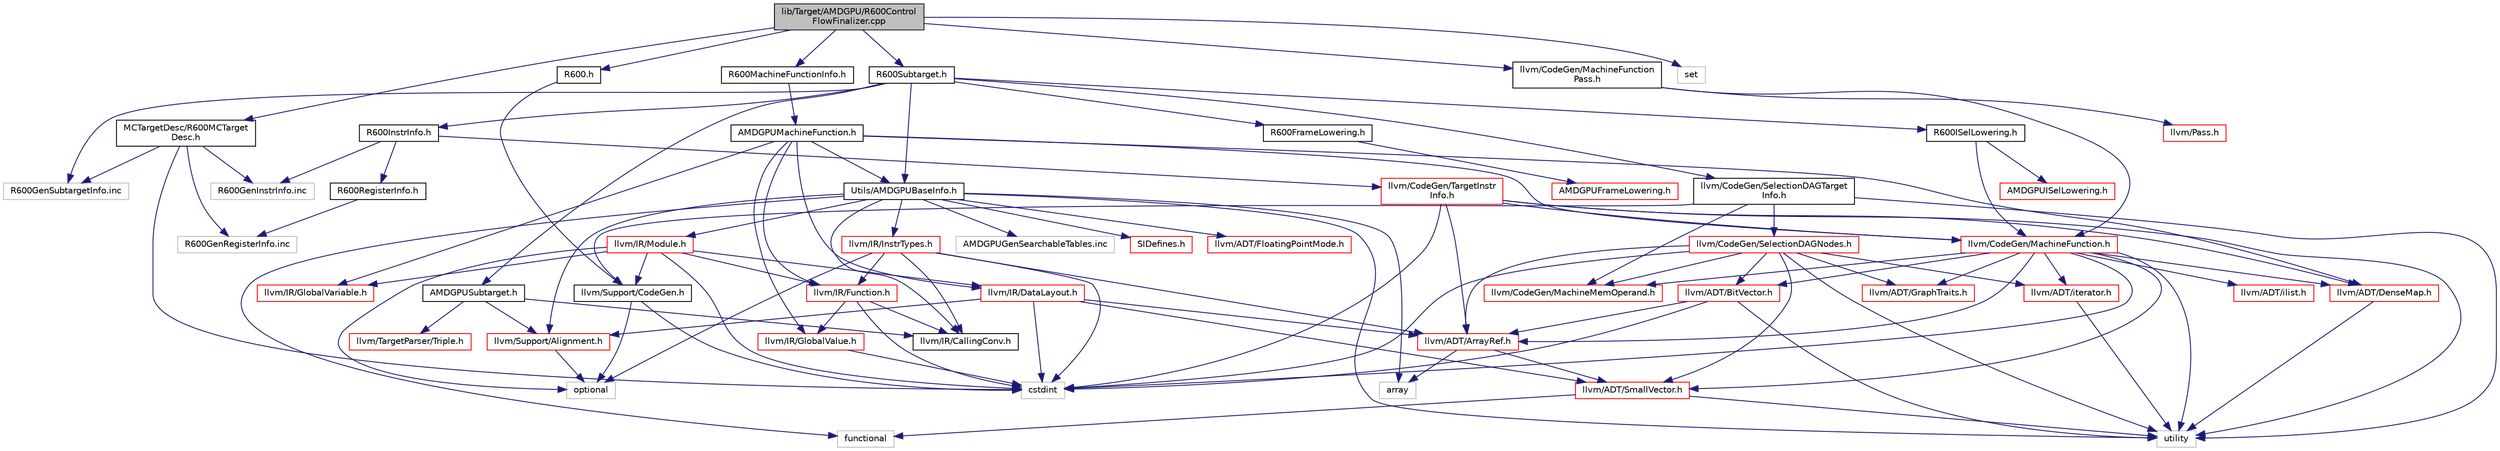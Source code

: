 digraph "lib/Target/AMDGPU/R600ControlFlowFinalizer.cpp"
{
 // LATEX_PDF_SIZE
  bgcolor="transparent";
  edge [fontname="Helvetica",fontsize="10",labelfontname="Helvetica",labelfontsize="10"];
  node [fontname="Helvetica",fontsize="10",shape=record];
  Node1 [label="lib/Target/AMDGPU/R600Control\lFlowFinalizer.cpp",height=0.2,width=0.4,color="black", fillcolor="grey75", style="filled", fontcolor="black",tooltip=" "];
  Node1 -> Node2 [color="midnightblue",fontsize="10",style="solid",fontname="Helvetica"];
  Node2 [label="MCTargetDesc/R600MCTarget\lDesc.h",height=0.2,width=0.4,color="black",URL="$R600MCTargetDesc_8h.html",tooltip=" "];
  Node2 -> Node3 [color="midnightblue",fontsize="10",style="solid",fontname="Helvetica"];
  Node3 [label="cstdint",height=0.2,width=0.4,color="grey75",tooltip=" "];
  Node2 -> Node4 [color="midnightblue",fontsize="10",style="solid",fontname="Helvetica"];
  Node4 [label="R600GenRegisterInfo.inc",height=0.2,width=0.4,color="grey75",tooltip=" "];
  Node2 -> Node5 [color="midnightblue",fontsize="10",style="solid",fontname="Helvetica"];
  Node5 [label="R600GenInstrInfo.inc",height=0.2,width=0.4,color="grey75",tooltip=" "];
  Node2 -> Node6 [color="midnightblue",fontsize="10",style="solid",fontname="Helvetica"];
  Node6 [label="R600GenSubtargetInfo.inc",height=0.2,width=0.4,color="grey75",tooltip=" "];
  Node1 -> Node7 [color="midnightblue",fontsize="10",style="solid",fontname="Helvetica"];
  Node7 [label="R600.h",height=0.2,width=0.4,color="black",URL="$R600_8h.html",tooltip=" "];
  Node7 -> Node8 [color="midnightblue",fontsize="10",style="solid",fontname="Helvetica"];
  Node8 [label="llvm/Support/CodeGen.h",height=0.2,width=0.4,color="black",URL="$CodeGen_8h.html",tooltip=" "];
  Node8 -> Node3 [color="midnightblue",fontsize="10",style="solid",fontname="Helvetica"];
  Node8 -> Node9 [color="midnightblue",fontsize="10",style="solid",fontname="Helvetica"];
  Node9 [label="optional",height=0.2,width=0.4,color="grey75",tooltip=" "];
  Node1 -> Node10 [color="midnightblue",fontsize="10",style="solid",fontname="Helvetica"];
  Node10 [label="R600MachineFunctionInfo.h",height=0.2,width=0.4,color="black",URL="$R600MachineFunctionInfo_8h.html",tooltip=" "];
  Node10 -> Node11 [color="midnightblue",fontsize="10",style="solid",fontname="Helvetica"];
  Node11 [label="AMDGPUMachineFunction.h",height=0.2,width=0.4,color="black",URL="$AMDGPUMachineFunction_8h.html",tooltip=" "];
  Node11 -> Node12 [color="midnightblue",fontsize="10",style="solid",fontname="Helvetica"];
  Node12 [label="Utils/AMDGPUBaseInfo.h",height=0.2,width=0.4,color="black",URL="$AMDGPUBaseInfo_8h.html",tooltip=" "];
  Node12 -> Node13 [color="midnightblue",fontsize="10",style="solid",fontname="Helvetica"];
  Node13 [label="SIDefines.h",height=0.2,width=0.4,color="red",URL="$SIDefines_8h.html",tooltip=" "];
  Node12 -> Node58 [color="midnightblue",fontsize="10",style="solid",fontname="Helvetica"];
  Node58 [label="llvm/ADT/FloatingPointMode.h",height=0.2,width=0.4,color="red",URL="$FloatingPointMode_8h.html",tooltip=" "];
  Node12 -> Node64 [color="midnightblue",fontsize="10",style="solid",fontname="Helvetica"];
  Node64 [label="llvm/IR/CallingConv.h",height=0.2,width=0.4,color="black",URL="$CallingConv_8h.html",tooltip=" "];
  Node12 -> Node65 [color="midnightblue",fontsize="10",style="solid",fontname="Helvetica"];
  Node65 [label="llvm/IR/InstrTypes.h",height=0.2,width=0.4,color="red",URL="$InstrTypes_8h.html",tooltip=" "];
  Node65 -> Node15 [color="midnightblue",fontsize="10",style="solid",fontname="Helvetica"];
  Node15 [label="llvm/ADT/ArrayRef.h",height=0.2,width=0.4,color="red",URL="$ArrayRef_8h.html",tooltip=" "];
  Node15 -> Node39 [color="midnightblue",fontsize="10",style="solid",fontname="Helvetica"];
  Node39 [label="llvm/ADT/SmallVector.h",height=0.2,width=0.4,color="red",URL="$SmallVector_8h.html",tooltip=" "];
  Node39 -> Node41 [color="midnightblue",fontsize="10",style="solid",fontname="Helvetica"];
  Node41 [label="functional",height=0.2,width=0.4,color="grey75",tooltip=" "];
  Node39 -> Node34 [color="midnightblue",fontsize="10",style="solid",fontname="Helvetica"];
  Node34 [label="utility",height=0.2,width=0.4,color="grey75",tooltip=" "];
  Node15 -> Node53 [color="midnightblue",fontsize="10",style="solid",fontname="Helvetica"];
  Node53 [label="array",height=0.2,width=0.4,color="grey75",tooltip=" "];
  Node65 -> Node64 [color="midnightblue",fontsize="10",style="solid",fontname="Helvetica"];
  Node65 -> Node89 [color="midnightblue",fontsize="10",style="solid",fontname="Helvetica"];
  Node89 [label="llvm/IR/Function.h",height=0.2,width=0.4,color="red",URL="$Function_8h.html",tooltip=" "];
  Node89 -> Node64 [color="midnightblue",fontsize="10",style="solid",fontname="Helvetica"];
  Node89 -> Node124 [color="midnightblue",fontsize="10",style="solid",fontname="Helvetica"];
  Node124 [label="llvm/IR/GlobalValue.h",height=0.2,width=0.4,color="red",URL="$GlobalValue_8h.html",tooltip=" "];
  Node124 -> Node3 [color="midnightblue",fontsize="10",style="solid",fontname="Helvetica"];
  Node89 -> Node3 [color="midnightblue",fontsize="10",style="solid",fontname="Helvetica"];
  Node65 -> Node3 [color="midnightblue",fontsize="10",style="solid",fontname="Helvetica"];
  Node65 -> Node9 [color="midnightblue",fontsize="10",style="solid",fontname="Helvetica"];
  Node12 -> Node128 [color="midnightblue",fontsize="10",style="solid",fontname="Helvetica"];
  Node128 [label="llvm/IR/Module.h",height=0.2,width=0.4,color="red",URL="$Module_8h.html",tooltip=" "];
  Node128 -> Node131 [color="midnightblue",fontsize="10",style="solid",fontname="Helvetica"];
  Node131 [label="llvm/IR/DataLayout.h",height=0.2,width=0.4,color="red",URL="$DataLayout_8h.html",tooltip=" "];
  Node131 -> Node15 [color="midnightblue",fontsize="10",style="solid",fontname="Helvetica"];
  Node131 -> Node39 [color="midnightblue",fontsize="10",style="solid",fontname="Helvetica"];
  Node131 -> Node80 [color="midnightblue",fontsize="10",style="solid",fontname="Helvetica"];
  Node80 [label="llvm/Support/Alignment.h",height=0.2,width=0.4,color="red",URL="$Alignment_8h.html",tooltip=" "];
  Node80 -> Node9 [color="midnightblue",fontsize="10",style="solid",fontname="Helvetica"];
  Node131 -> Node3 [color="midnightblue",fontsize="10",style="solid",fontname="Helvetica"];
  Node128 -> Node89 [color="midnightblue",fontsize="10",style="solid",fontname="Helvetica"];
  Node128 -> Node136 [color="midnightblue",fontsize="10",style="solid",fontname="Helvetica"];
  Node136 [label="llvm/IR/GlobalVariable.h",height=0.2,width=0.4,color="red",URL="$GlobalVariable_8h.html",tooltip=" "];
  Node128 -> Node8 [color="midnightblue",fontsize="10",style="solid",fontname="Helvetica"];
  Node128 -> Node3 [color="midnightblue",fontsize="10",style="solid",fontname="Helvetica"];
  Node128 -> Node9 [color="midnightblue",fontsize="10",style="solid",fontname="Helvetica"];
  Node12 -> Node80 [color="midnightblue",fontsize="10",style="solid",fontname="Helvetica"];
  Node12 -> Node53 [color="midnightblue",fontsize="10",style="solid",fontname="Helvetica"];
  Node12 -> Node41 [color="midnightblue",fontsize="10",style="solid",fontname="Helvetica"];
  Node12 -> Node34 [color="midnightblue",fontsize="10",style="solid",fontname="Helvetica"];
  Node12 -> Node138 [color="midnightblue",fontsize="10",style="solid",fontname="Helvetica"];
  Node138 [label="AMDGPUGenSearchableTables.inc",height=0.2,width=0.4,color="grey75",tooltip=" "];
  Node11 -> Node91 [color="midnightblue",fontsize="10",style="solid",fontname="Helvetica"];
  Node91 [label="llvm/ADT/DenseMap.h",height=0.2,width=0.4,color="red",URL="$DenseMap_8h.html",tooltip=" "];
  Node91 -> Node34 [color="midnightblue",fontsize="10",style="solid",fontname="Helvetica"];
  Node11 -> Node139 [color="midnightblue",fontsize="10",style="solid",fontname="Helvetica"];
  Node139 [label="llvm/CodeGen/MachineFunction.h",height=0.2,width=0.4,color="red",URL="$MachineFunction_8h.html",tooltip=" "];
  Node139 -> Node15 [color="midnightblue",fontsize="10",style="solid",fontname="Helvetica"];
  Node139 -> Node140 [color="midnightblue",fontsize="10",style="solid",fontname="Helvetica"];
  Node140 [label="llvm/ADT/BitVector.h",height=0.2,width=0.4,color="red",URL="$BitVector_8h.html",tooltip=" "];
  Node140 -> Node15 [color="midnightblue",fontsize="10",style="solid",fontname="Helvetica"];
  Node140 -> Node3 [color="midnightblue",fontsize="10",style="solid",fontname="Helvetica"];
  Node140 -> Node34 [color="midnightblue",fontsize="10",style="solid",fontname="Helvetica"];
  Node139 -> Node91 [color="midnightblue",fontsize="10",style="solid",fontname="Helvetica"];
  Node139 -> Node141 [color="midnightblue",fontsize="10",style="solid",fontname="Helvetica"];
  Node141 [label="llvm/ADT/GraphTraits.h",height=0.2,width=0.4,color="red",URL="$GraphTraits_8h.html",tooltip=" "];
  Node139 -> Node39 [color="midnightblue",fontsize="10",style="solid",fontname="Helvetica"];
  Node139 -> Node104 [color="midnightblue",fontsize="10",style="solid",fontname="Helvetica"];
  Node104 [label="llvm/ADT/ilist.h",height=0.2,width=0.4,color="red",URL="$ilist_8h.html",tooltip=" "];
  Node139 -> Node50 [color="midnightblue",fontsize="10",style="solid",fontname="Helvetica"];
  Node50 [label="llvm/ADT/iterator.h",height=0.2,width=0.4,color="red",URL="$iterator_8h.html",tooltip=" "];
  Node50 -> Node34 [color="midnightblue",fontsize="10",style="solid",fontname="Helvetica"];
  Node139 -> Node148 [color="midnightblue",fontsize="10",style="solid",fontname="Helvetica"];
  Node148 [label="llvm/CodeGen/MachineMemOperand.h",height=0.2,width=0.4,color="red",URL="$MachineMemOperand_8h.html",tooltip=" "];
  Node139 -> Node3 [color="midnightblue",fontsize="10",style="solid",fontname="Helvetica"];
  Node139 -> Node34 [color="midnightblue",fontsize="10",style="solid",fontname="Helvetica"];
  Node11 -> Node131 [color="midnightblue",fontsize="10",style="solid",fontname="Helvetica"];
  Node11 -> Node89 [color="midnightblue",fontsize="10",style="solid",fontname="Helvetica"];
  Node11 -> Node124 [color="midnightblue",fontsize="10",style="solid",fontname="Helvetica"];
  Node11 -> Node136 [color="midnightblue",fontsize="10",style="solid",fontname="Helvetica"];
  Node1 -> Node188 [color="midnightblue",fontsize="10",style="solid",fontname="Helvetica"];
  Node188 [label="R600Subtarget.h",height=0.2,width=0.4,color="black",URL="$R600Subtarget_8h.html",tooltip=" "];
  Node188 -> Node189 [color="midnightblue",fontsize="10",style="solid",fontname="Helvetica"];
  Node189 [label="AMDGPUSubtarget.h",height=0.2,width=0.4,color="black",URL="$AMDGPUSubtarget_8h.html",tooltip=" "];
  Node189 -> Node64 [color="midnightblue",fontsize="10",style="solid",fontname="Helvetica"];
  Node189 -> Node80 [color="midnightblue",fontsize="10",style="solid",fontname="Helvetica"];
  Node189 -> Node190 [color="midnightblue",fontsize="10",style="solid",fontname="Helvetica"];
  Node190 [label="llvm/TargetParser/Triple.h",height=0.2,width=0.4,color="red",URL="$Triple_8h.html",tooltip=" "];
  Node188 -> Node192 [color="midnightblue",fontsize="10",style="solid",fontname="Helvetica"];
  Node192 [label="R600FrameLowering.h",height=0.2,width=0.4,color="black",URL="$R600FrameLowering_8h.html",tooltip=" "];
  Node192 -> Node193 [color="midnightblue",fontsize="10",style="solid",fontname="Helvetica"];
  Node193 [label="AMDGPUFrameLowering.h",height=0.2,width=0.4,color="red",URL="$AMDGPUFrameLowering_8h.html",tooltip=" "];
  Node188 -> Node195 [color="midnightblue",fontsize="10",style="solid",fontname="Helvetica"];
  Node195 [label="R600ISelLowering.h",height=0.2,width=0.4,color="black",URL="$R600ISelLowering_8h.html",tooltip=" "];
  Node195 -> Node196 [color="midnightblue",fontsize="10",style="solid",fontname="Helvetica"];
  Node196 [label="AMDGPUISelLowering.h",height=0.2,width=0.4,color="red",URL="$AMDGPUISelLowering_8h.html",tooltip=" "];
  Node195 -> Node139 [color="midnightblue",fontsize="10",style="solid",fontname="Helvetica"];
  Node188 -> Node243 [color="midnightblue",fontsize="10",style="solid",fontname="Helvetica"];
  Node243 [label="R600InstrInfo.h",height=0.2,width=0.4,color="black",URL="$R600InstrInfo_8h.html",tooltip=" "];
  Node243 -> Node244 [color="midnightblue",fontsize="10",style="solid",fontname="Helvetica"];
  Node244 [label="R600RegisterInfo.h",height=0.2,width=0.4,color="black",URL="$R600RegisterInfo_8h.html",tooltip=" "];
  Node244 -> Node4 [color="midnightblue",fontsize="10",style="solid",fontname="Helvetica"];
  Node243 -> Node245 [color="midnightblue",fontsize="10",style="solid",fontname="Helvetica"];
  Node245 [label="llvm/CodeGen/TargetInstr\lInfo.h",height=0.2,width=0.4,color="red",URL="$TargetInstrInfo_8h.html",tooltip=" "];
  Node245 -> Node15 [color="midnightblue",fontsize="10",style="solid",fontname="Helvetica"];
  Node245 -> Node91 [color="midnightblue",fontsize="10",style="solid",fontname="Helvetica"];
  Node245 -> Node139 [color="midnightblue",fontsize="10",style="solid",fontname="Helvetica"];
  Node245 -> Node3 [color="midnightblue",fontsize="10",style="solid",fontname="Helvetica"];
  Node245 -> Node34 [color="midnightblue",fontsize="10",style="solid",fontname="Helvetica"];
  Node243 -> Node5 [color="midnightblue",fontsize="10",style="solid",fontname="Helvetica"];
  Node188 -> Node12 [color="midnightblue",fontsize="10",style="solid",fontname="Helvetica"];
  Node188 -> Node282 [color="midnightblue",fontsize="10",style="solid",fontname="Helvetica"];
  Node282 [label="llvm/CodeGen/SelectionDAGTarget\lInfo.h",height=0.2,width=0.4,color="black",URL="$SelectionDAGTargetInfo_8h.html",tooltip=" "];
  Node282 -> Node148 [color="midnightblue",fontsize="10",style="solid",fontname="Helvetica"];
  Node282 -> Node240 [color="midnightblue",fontsize="10",style="solid",fontname="Helvetica"];
  Node240 [label="llvm/CodeGen/SelectionDAGNodes.h",height=0.2,width=0.4,color="red",URL="$SelectionDAGNodes_8h.html",tooltip=" "];
  Node240 -> Node15 [color="midnightblue",fontsize="10",style="solid",fontname="Helvetica"];
  Node240 -> Node140 [color="midnightblue",fontsize="10",style="solid",fontname="Helvetica"];
  Node240 -> Node141 [color="midnightblue",fontsize="10",style="solid",fontname="Helvetica"];
  Node240 -> Node39 [color="midnightblue",fontsize="10",style="solid",fontname="Helvetica"];
  Node240 -> Node50 [color="midnightblue",fontsize="10",style="solid",fontname="Helvetica"];
  Node240 -> Node148 [color="midnightblue",fontsize="10",style="solid",fontname="Helvetica"];
  Node240 -> Node3 [color="midnightblue",fontsize="10",style="solid",fontname="Helvetica"];
  Node240 -> Node34 [color="midnightblue",fontsize="10",style="solid",fontname="Helvetica"];
  Node282 -> Node8 [color="midnightblue",fontsize="10",style="solid",fontname="Helvetica"];
  Node282 -> Node34 [color="midnightblue",fontsize="10",style="solid",fontname="Helvetica"];
  Node188 -> Node6 [color="midnightblue",fontsize="10",style="solid",fontname="Helvetica"];
  Node1 -> Node272 [color="midnightblue",fontsize="10",style="solid",fontname="Helvetica"];
  Node272 [label="llvm/CodeGen/MachineFunction\lPass.h",height=0.2,width=0.4,color="black",URL="$MachineFunctionPass_8h.html",tooltip=" "];
  Node272 -> Node139 [color="midnightblue",fontsize="10",style="solid",fontname="Helvetica"];
  Node272 -> Node273 [color="midnightblue",fontsize="10",style="solid",fontname="Helvetica"];
  Node273 [label="llvm/Pass.h",height=0.2,width=0.4,color="red",URL="$Pass_8h.html",tooltip=" "];
  Node1 -> Node82 [color="midnightblue",fontsize="10",style="solid",fontname="Helvetica"];
  Node82 [label="set",height=0.2,width=0.4,color="grey75",tooltip=" "];
}
